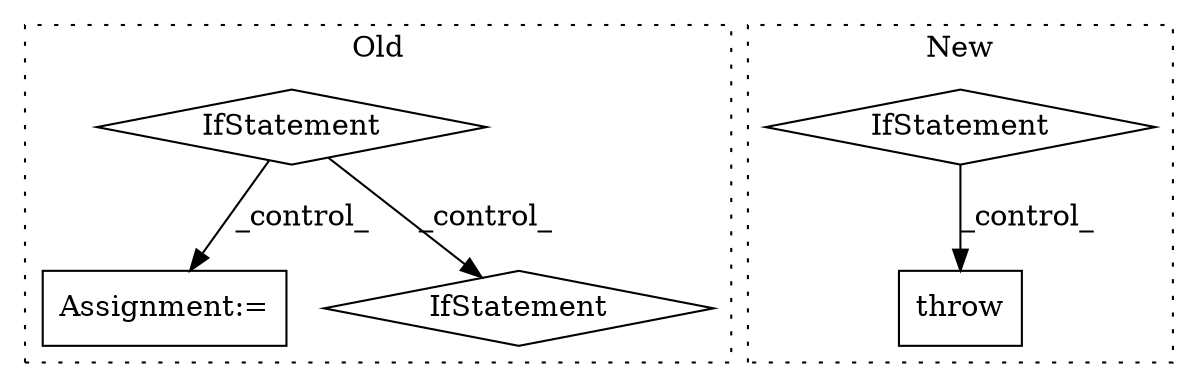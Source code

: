 digraph G {
subgraph cluster0 {
1 [label="IfStatement" a="25" s="6548,6580" l="4,2" shape="diamond"];
4 [label="Assignment:=" a="7" s="6771" l="1" shape="box"];
5 [label="IfStatement" a="25" s="7322,7365" l="4,2" shape="diamond"];
label = "Old";
style="dotted";
}
subgraph cluster1 {
2 [label="throw" a="53" s="7668" l="6" shape="box"];
3 [label="IfStatement" a="25" s="7464,7502" l="8,2" shape="diamond"];
label = "New";
style="dotted";
}
1 -> 5 [label="_control_"];
1 -> 4 [label="_control_"];
3 -> 2 [label="_control_"];
}